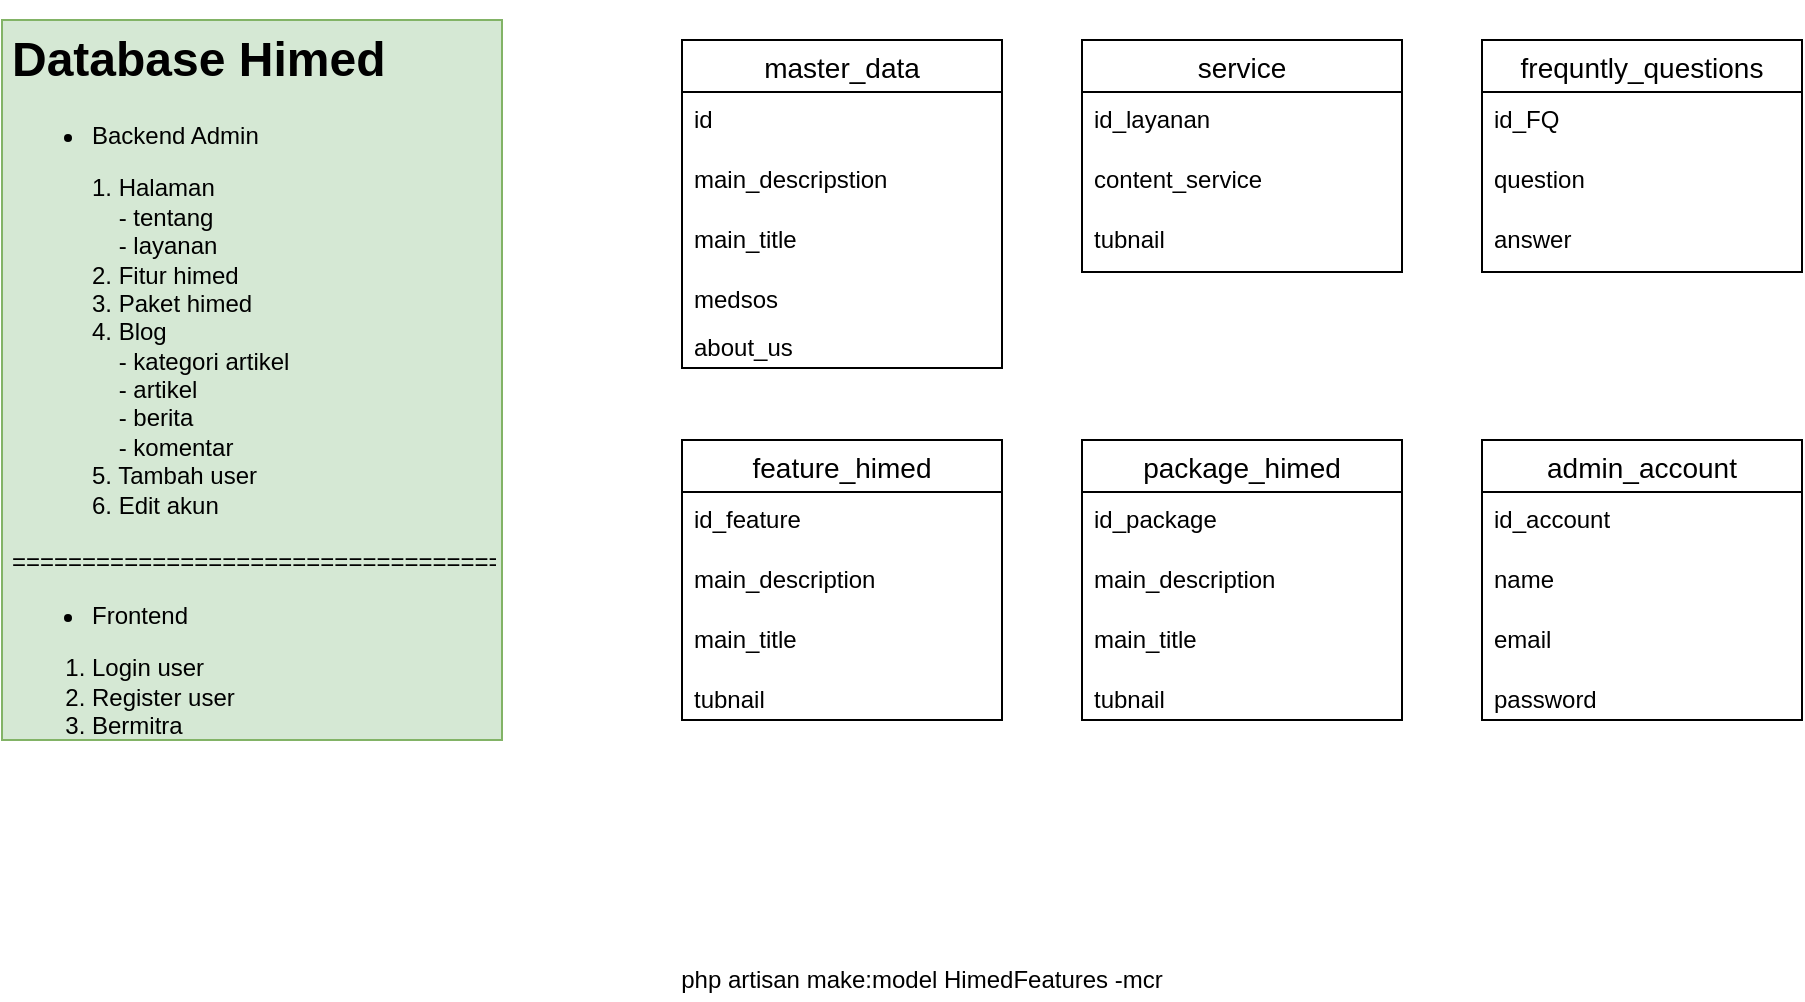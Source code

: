 <mxfile version="14.2.7" type="device"><diagram id="ZMrc3WYtMAVyTGL0yfc0" name="Page-1"><mxGraphModel dx="868" dy="520" grid="1" gridSize="10" guides="1" tooltips="1" connect="1" arrows="1" fold="1" page="1" pageScale="1" pageWidth="1100" pageHeight="850" math="0" shadow="0"><root><mxCell id="0"/><mxCell id="1" parent="0"/><mxCell id="k-72A5cLkvqxXEcGRJLF-1" value="&lt;h1&gt;Database Himed&lt;/h1&gt;&lt;p&gt;&lt;/p&gt;&lt;ul&gt;&lt;li&gt;Backend Admin&lt;/li&gt;&lt;/ul&gt;&lt;blockquote style=&quot;margin: 0 0 0 40px ; border: none ; padding: 0px&quot;&gt;&lt;span&gt;1. Halaman&amp;nbsp;&lt;/span&gt;&lt;/blockquote&gt;&lt;blockquote style=&quot;margin: 0 0 0 40px ; border: none ; padding: 0px&quot;&gt;&lt;span&gt;&amp;nbsp; &amp;nbsp; - tentang&amp;nbsp;&lt;/span&gt;&lt;/blockquote&gt;&lt;blockquote style=&quot;margin: 0 0 0 40px ; border: none ; padding: 0px&quot;&gt;&lt;span&gt;&amp;nbsp; &amp;nbsp; - layanan&lt;/span&gt;&lt;/blockquote&gt;&lt;blockquote style=&quot;margin: 0 0 0 40px ; border: none ; padding: 0px&quot;&gt;&lt;span&gt;2. Fitur himed&lt;/span&gt;&lt;/blockquote&gt;&lt;blockquote style=&quot;margin: 0 0 0 40px ; border: none ; padding: 0px&quot;&gt;&lt;span&gt;3. Paket himed&lt;/span&gt;&lt;/blockquote&gt;&lt;blockquote style=&quot;margin: 0 0 0 40px ; border: none ; padding: 0px&quot;&gt;&lt;span&gt;4. Blog&lt;/span&gt;&lt;/blockquote&gt;&lt;blockquote style=&quot;margin: 0 0 0 40px ; border: none ; padding: 0px&quot;&gt;&lt;span&gt;&amp;nbsp; &amp;nbsp; - kategori artikel&lt;br&gt;&lt;/span&gt;&lt;span&gt;&amp;nbsp; &amp;nbsp; - artikel&lt;br&gt;&lt;/span&gt;&lt;span&gt;&amp;nbsp; &amp;nbsp; - berita&lt;br&gt;&lt;/span&gt;&lt;span&gt;&amp;nbsp; &amp;nbsp; - komentar&lt;/span&gt;&lt;/blockquote&gt;&lt;blockquote style=&quot;margin: 0 0 0 40px ; border: none ; padding: 0px&quot;&gt;&lt;span&gt;5. Tambah user&lt;/span&gt;&lt;/blockquote&gt;&lt;blockquote style=&quot;margin: 0 0 0 40px ; border: none ; padding: 0px&quot;&gt;&lt;span&gt;6. Edit akun&lt;/span&gt;&lt;/blockquote&gt;&lt;div&gt;&lt;br&gt;&lt;/div&gt;&lt;div&gt;===================================&lt;/div&gt;&lt;div&gt;&lt;ul&gt;&lt;li&gt;Frontend&lt;/li&gt;&lt;/ul&gt;&lt;p&gt;&lt;/p&gt;&lt;p&gt;&lt;/p&gt;&lt;ol&gt;&lt;li&gt;&lt;span&gt;Login user&lt;/span&gt;&lt;/li&gt;&lt;li&gt;&lt;span&gt;Register user&lt;/span&gt;&lt;/li&gt;&lt;li&gt;&lt;span&gt;Bermitra&lt;/span&gt;&lt;/li&gt;&lt;/ol&gt;&lt;div&gt;&lt;br&gt;&lt;/div&gt;&lt;/div&gt;&lt;div&gt;&lt;ul&gt;&lt;li&gt;Backend User&lt;/li&gt;&lt;/ul&gt;&lt;/div&gt;&lt;p&gt;&lt;/p&gt;" style="text;html=1;spacing=5;spacingTop=-20;whiteSpace=wrap;overflow=hidden;rounded=0;fillColor=#d5e8d4;strokeColor=#82b366;" parent="1" vertex="1"><mxGeometry x="20" y="30" width="250" height="360" as="geometry"/></mxCell><mxCell id="k-72A5cLkvqxXEcGRJLF-15" value="master_data" style="swimlane;fontStyle=0;childLayout=stackLayout;horizontal=1;startSize=26;horizontalStack=0;resizeParent=1;resizeParentMax=0;resizeLast=0;collapsible=1;marginBottom=0;align=center;fontSize=14;" parent="1" vertex="1"><mxGeometry x="360" y="40" width="160" height="164" as="geometry"/></mxCell><mxCell id="k-72A5cLkvqxXEcGRJLF-16" value="id" style="text;strokeColor=none;fillColor=none;spacingLeft=4;spacingRight=4;overflow=hidden;rotatable=0;points=[[0,0.5],[1,0.5]];portConstraint=eastwest;fontSize=12;" parent="k-72A5cLkvqxXEcGRJLF-15" vertex="1"><mxGeometry y="26" width="160" height="30" as="geometry"/></mxCell><mxCell id="k-72A5cLkvqxXEcGRJLF-17" value="main_descripstion" style="text;strokeColor=none;fillColor=none;spacingLeft=4;spacingRight=4;overflow=hidden;rotatable=0;points=[[0,0.5],[1,0.5]];portConstraint=eastwest;fontSize=12;" parent="k-72A5cLkvqxXEcGRJLF-15" vertex="1"><mxGeometry y="56" width="160" height="30" as="geometry"/></mxCell><mxCell id="k-72A5cLkvqxXEcGRJLF-23" value="main_title" style="text;strokeColor=none;fillColor=none;spacingLeft=4;spacingRight=4;overflow=hidden;rotatable=0;points=[[0,0.5],[1,0.5]];portConstraint=eastwest;fontSize=12;" parent="k-72A5cLkvqxXEcGRJLF-15" vertex="1"><mxGeometry y="86" width="160" height="30" as="geometry"/></mxCell><mxCell id="k-72A5cLkvqxXEcGRJLF-18" value="medsos" style="text;strokeColor=none;fillColor=none;spacingLeft=4;spacingRight=4;overflow=hidden;rotatable=0;points=[[0,0.5],[1,0.5]];portConstraint=eastwest;fontSize=12;" parent="k-72A5cLkvqxXEcGRJLF-15" vertex="1"><mxGeometry y="116" width="160" height="24" as="geometry"/></mxCell><mxCell id="k-72A5cLkvqxXEcGRJLF-22" value="about_us" style="text;strokeColor=none;fillColor=none;spacingLeft=4;spacingRight=4;overflow=hidden;rotatable=0;points=[[0,0.5],[1,0.5]];portConstraint=eastwest;fontSize=12;" parent="k-72A5cLkvqxXEcGRJLF-15" vertex="1"><mxGeometry y="140" width="160" height="24" as="geometry"/></mxCell><mxCell id="k-72A5cLkvqxXEcGRJLF-24" value="service" style="swimlane;fontStyle=0;childLayout=stackLayout;horizontal=1;startSize=26;horizontalStack=0;resizeParent=1;resizeParentMax=0;resizeLast=0;collapsible=1;marginBottom=0;align=center;fontSize=14;" parent="1" vertex="1"><mxGeometry x="560" y="40" width="160" height="116" as="geometry"/></mxCell><mxCell id="k-72A5cLkvqxXEcGRJLF-25" value="id_layanan" style="text;strokeColor=none;fillColor=none;spacingLeft=4;spacingRight=4;overflow=hidden;rotatable=0;points=[[0,0.5],[1,0.5]];portConstraint=eastwest;fontSize=12;" parent="k-72A5cLkvqxXEcGRJLF-24" vertex="1"><mxGeometry y="26" width="160" height="30" as="geometry"/></mxCell><mxCell id="k-72A5cLkvqxXEcGRJLF-26" value="content_service" style="text;strokeColor=none;fillColor=none;spacingLeft=4;spacingRight=4;overflow=hidden;rotatable=0;points=[[0,0.5],[1,0.5]];portConstraint=eastwest;fontSize=12;" parent="k-72A5cLkvqxXEcGRJLF-24" vertex="1"><mxGeometry y="56" width="160" height="30" as="geometry"/></mxCell><mxCell id="k-72A5cLkvqxXEcGRJLF-27" value="tubnail" style="text;strokeColor=none;fillColor=none;spacingLeft=4;spacingRight=4;overflow=hidden;rotatable=0;points=[[0,0.5],[1,0.5]];portConstraint=eastwest;fontSize=12;" parent="k-72A5cLkvqxXEcGRJLF-24" vertex="1"><mxGeometry y="86" width="160" height="30" as="geometry"/></mxCell><mxCell id="k-72A5cLkvqxXEcGRJLF-31" value="frequntly_questions" style="swimlane;fontStyle=0;childLayout=stackLayout;horizontal=1;startSize=26;horizontalStack=0;resizeParent=1;resizeParentMax=0;resizeLast=0;collapsible=1;marginBottom=0;align=center;fontSize=14;" parent="1" vertex="1"><mxGeometry x="760" y="40" width="160" height="116" as="geometry"/></mxCell><mxCell id="k-72A5cLkvqxXEcGRJLF-32" value="id_FQ" style="text;strokeColor=none;fillColor=none;spacingLeft=4;spacingRight=4;overflow=hidden;rotatable=0;points=[[0,0.5],[1,0.5]];portConstraint=eastwest;fontSize=12;" parent="k-72A5cLkvqxXEcGRJLF-31" vertex="1"><mxGeometry y="26" width="160" height="30" as="geometry"/></mxCell><mxCell id="k-72A5cLkvqxXEcGRJLF-33" value="question" style="text;strokeColor=none;fillColor=none;spacingLeft=4;spacingRight=4;overflow=hidden;rotatable=0;points=[[0,0.5],[1,0.5]];portConstraint=eastwest;fontSize=12;" parent="k-72A5cLkvqxXEcGRJLF-31" vertex="1"><mxGeometry y="56" width="160" height="30" as="geometry"/></mxCell><mxCell id="k-72A5cLkvqxXEcGRJLF-35" value="answer" style="text;strokeColor=none;fillColor=none;spacingLeft=4;spacingRight=4;overflow=hidden;rotatable=0;points=[[0,0.5],[1,0.5]];portConstraint=eastwest;fontSize=12;" parent="k-72A5cLkvqxXEcGRJLF-31" vertex="1"><mxGeometry y="86" width="160" height="30" as="geometry"/></mxCell><mxCell id="EKhGPhnyxi6-j7iNXLx9-1" value="feature_himed" style="swimlane;fontStyle=0;childLayout=stackLayout;horizontal=1;startSize=26;horizontalStack=0;resizeParent=1;resizeParentMax=0;resizeLast=0;collapsible=1;marginBottom=0;align=center;fontSize=14;" vertex="1" parent="1"><mxGeometry x="360" y="240" width="160" height="140" as="geometry"/></mxCell><mxCell id="EKhGPhnyxi6-j7iNXLx9-2" value="id_feature" style="text;strokeColor=none;fillColor=none;spacingLeft=4;spacingRight=4;overflow=hidden;rotatable=0;points=[[0,0.5],[1,0.5]];portConstraint=eastwest;fontSize=12;" vertex="1" parent="EKhGPhnyxi6-j7iNXLx9-1"><mxGeometry y="26" width="160" height="30" as="geometry"/></mxCell><mxCell id="EKhGPhnyxi6-j7iNXLx9-3" value="main_description" style="text;strokeColor=none;fillColor=none;spacingLeft=4;spacingRight=4;overflow=hidden;rotatable=0;points=[[0,0.5],[1,0.5]];portConstraint=eastwest;fontSize=12;" vertex="1" parent="EKhGPhnyxi6-j7iNXLx9-1"><mxGeometry y="56" width="160" height="30" as="geometry"/></mxCell><mxCell id="EKhGPhnyxi6-j7iNXLx9-4" value="main_title" style="text;strokeColor=none;fillColor=none;spacingLeft=4;spacingRight=4;overflow=hidden;rotatable=0;points=[[0,0.5],[1,0.5]];portConstraint=eastwest;fontSize=12;" vertex="1" parent="EKhGPhnyxi6-j7iNXLx9-1"><mxGeometry y="86" width="160" height="30" as="geometry"/></mxCell><mxCell id="EKhGPhnyxi6-j7iNXLx9-6" value="tubnail" style="text;strokeColor=none;fillColor=none;spacingLeft=4;spacingRight=4;overflow=hidden;rotatable=0;points=[[0,0.5],[1,0.5]];portConstraint=eastwest;fontSize=12;" vertex="1" parent="EKhGPhnyxi6-j7iNXLx9-1"><mxGeometry y="116" width="160" height="24" as="geometry"/></mxCell><mxCell id="EKhGPhnyxi6-j7iNXLx9-8" value="package_himed" style="swimlane;fontStyle=0;childLayout=stackLayout;horizontal=1;startSize=26;horizontalStack=0;resizeParent=1;resizeParentMax=0;resizeLast=0;collapsible=1;marginBottom=0;align=center;fontSize=14;" vertex="1" parent="1"><mxGeometry x="560" y="240" width="160" height="140" as="geometry"/></mxCell><mxCell id="EKhGPhnyxi6-j7iNXLx9-9" value="id_package" style="text;strokeColor=none;fillColor=none;spacingLeft=4;spacingRight=4;overflow=hidden;rotatable=0;points=[[0,0.5],[1,0.5]];portConstraint=eastwest;fontSize=12;" vertex="1" parent="EKhGPhnyxi6-j7iNXLx9-8"><mxGeometry y="26" width="160" height="30" as="geometry"/></mxCell><mxCell id="EKhGPhnyxi6-j7iNXLx9-10" value="main_description" style="text;strokeColor=none;fillColor=none;spacingLeft=4;spacingRight=4;overflow=hidden;rotatable=0;points=[[0,0.5],[1,0.5]];portConstraint=eastwest;fontSize=12;" vertex="1" parent="EKhGPhnyxi6-j7iNXLx9-8"><mxGeometry y="56" width="160" height="30" as="geometry"/></mxCell><mxCell id="EKhGPhnyxi6-j7iNXLx9-11" value="main_title" style="text;strokeColor=none;fillColor=none;spacingLeft=4;spacingRight=4;overflow=hidden;rotatable=0;points=[[0,0.5],[1,0.5]];portConstraint=eastwest;fontSize=12;" vertex="1" parent="EKhGPhnyxi6-j7iNXLx9-8"><mxGeometry y="86" width="160" height="30" as="geometry"/></mxCell><mxCell id="EKhGPhnyxi6-j7iNXLx9-12" value="tubnail" style="text;strokeColor=none;fillColor=none;spacingLeft=4;spacingRight=4;overflow=hidden;rotatable=0;points=[[0,0.5],[1,0.5]];portConstraint=eastwest;fontSize=12;" vertex="1" parent="EKhGPhnyxi6-j7iNXLx9-8"><mxGeometry y="116" width="160" height="24" as="geometry"/></mxCell><mxCell id="EKhGPhnyxi6-j7iNXLx9-13" value="admin_account" style="swimlane;fontStyle=0;childLayout=stackLayout;horizontal=1;startSize=26;horizontalStack=0;resizeParent=1;resizeParentMax=0;resizeLast=0;collapsible=1;marginBottom=0;align=center;fontSize=14;" vertex="1" parent="1"><mxGeometry x="760" y="240" width="160" height="140" as="geometry"/></mxCell><mxCell id="EKhGPhnyxi6-j7iNXLx9-14" value="id_account" style="text;strokeColor=none;fillColor=none;spacingLeft=4;spacingRight=4;overflow=hidden;rotatable=0;points=[[0,0.5],[1,0.5]];portConstraint=eastwest;fontSize=12;" vertex="1" parent="EKhGPhnyxi6-j7iNXLx9-13"><mxGeometry y="26" width="160" height="30" as="geometry"/></mxCell><mxCell id="EKhGPhnyxi6-j7iNXLx9-15" value="name" style="text;strokeColor=none;fillColor=none;spacingLeft=4;spacingRight=4;overflow=hidden;rotatable=0;points=[[0,0.5],[1,0.5]];portConstraint=eastwest;fontSize=12;" vertex="1" parent="EKhGPhnyxi6-j7iNXLx9-13"><mxGeometry y="56" width="160" height="30" as="geometry"/></mxCell><mxCell id="EKhGPhnyxi6-j7iNXLx9-16" value="email" style="text;strokeColor=none;fillColor=none;spacingLeft=4;spacingRight=4;overflow=hidden;rotatable=0;points=[[0,0.5],[1,0.5]];portConstraint=eastwest;fontSize=12;" vertex="1" parent="EKhGPhnyxi6-j7iNXLx9-13"><mxGeometry y="86" width="160" height="30" as="geometry"/></mxCell><mxCell id="EKhGPhnyxi6-j7iNXLx9-17" value="password" style="text;strokeColor=none;fillColor=none;spacingLeft=4;spacingRight=4;overflow=hidden;rotatable=0;points=[[0,0.5],[1,0.5]];portConstraint=eastwest;fontSize=12;" vertex="1" parent="EKhGPhnyxi6-j7iNXLx9-13"><mxGeometry y="116" width="160" height="24" as="geometry"/></mxCell><mxCell id="EKhGPhnyxi6-j7iNXLx9-18" value="php artisan make:model HimedFeatures -mcr" style="text;html=1;strokeColor=none;fillColor=none;align=center;verticalAlign=middle;whiteSpace=wrap;rounded=0;strokeWidth=4;" vertex="1" parent="1"><mxGeometry x="330" y="500" width="300" height="20" as="geometry"/></mxCell></root></mxGraphModel></diagram></mxfile>